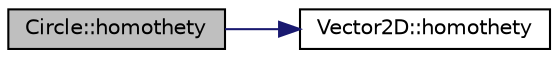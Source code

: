 digraph "Circle::homothety"
{
 // LATEX_PDF_SIZE
  edge [fontname="Helvetica",fontsize="10",labelfontname="Helvetica",labelfontsize="10"];
  node [fontname="Helvetica",fontsize="10",shape=record];
  rankdir="LR";
  Node1 [label="Circle::homothety",height=0.2,width=0.4,color="black", fillcolor="grey75", style="filled", fontcolor="black",tooltip=" "];
  Node1 -> Node2 [color="midnightblue",fontsize="10",style="solid",fontname="Helvetica"];
  Node2 [label="Vector2D::homothety",height=0.2,width=0.4,color="black", fillcolor="white", style="filled",URL="$class_vector2_d.html#a535f9c9805055eaf249065ec5b1ac780",tooltip=" "];
}
